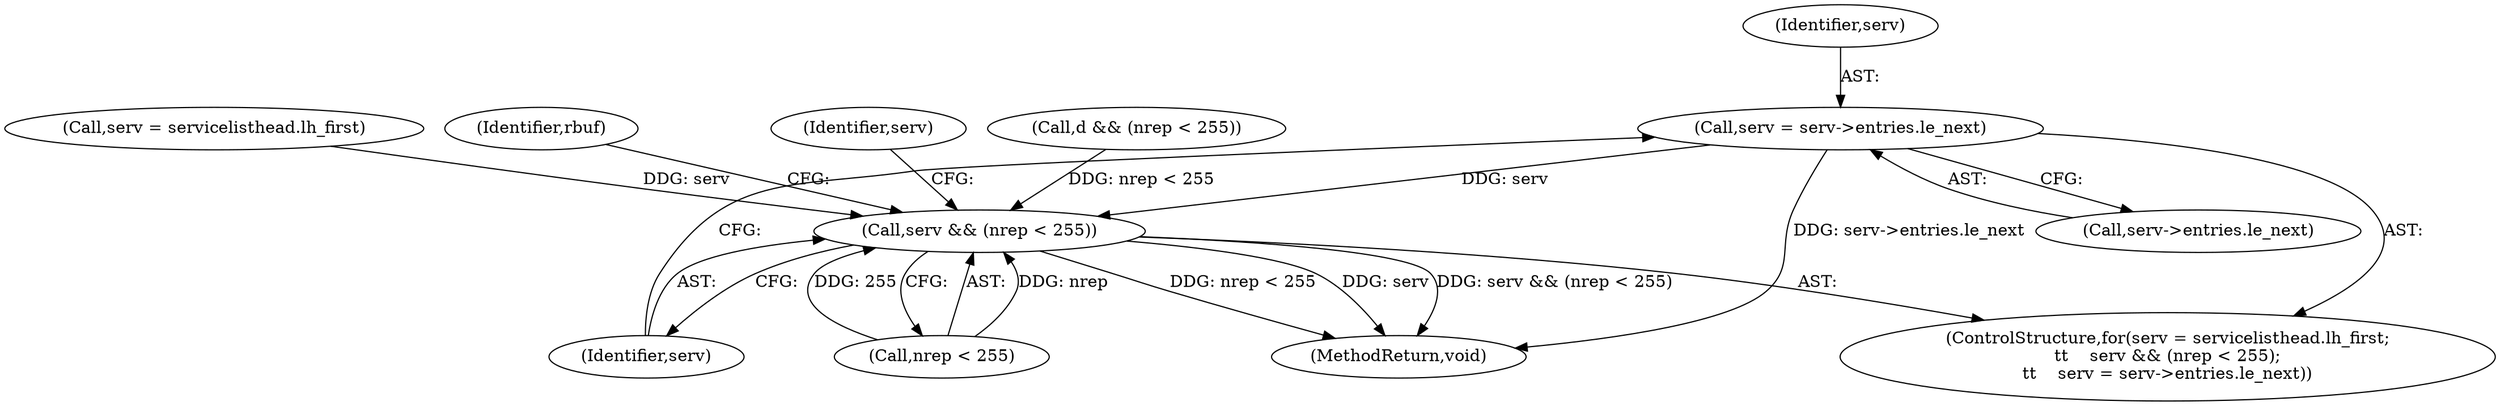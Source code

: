 digraph "0_miniupnp_b238cade9a173c6f751a34acf8ccff838a62aa47@pointer" {
"1000528" [label="(Call,serv = serv->entries.le_next)"];
"1000523" [label="(Call,serv && (nrep < 255))"];
"1000518" [label="(Call,serv = servicelisthead.lh_first)"];
"1000530" [label="(Call,serv->entries.le_next)"];
"1000517" [label="(ControlStructure,for(serv = servicelisthead.lh_first;\n\t\t    serv && (nrep < 255);\n\t\t    serv = serv->entries.le_next))"];
"1000654" [label="(Identifier,rbuf)"];
"1000523" [label="(Call,serv && (nrep < 255))"];
"1000529" [label="(Identifier,serv)"];
"1000528" [label="(Call,serv = serv->entries.le_next)"];
"1000525" [label="(Call,nrep < 255)"];
"1000541" [label="(Identifier,serv)"];
"1000306" [label="(Call,d && (nrep < 255))"];
"1001136" [label="(MethodReturn,void)"];
"1000524" [label="(Identifier,serv)"];
"1000528" -> "1000517"  [label="AST: "];
"1000528" -> "1000530"  [label="CFG: "];
"1000529" -> "1000528"  [label="AST: "];
"1000530" -> "1000528"  [label="AST: "];
"1000524" -> "1000528"  [label="CFG: "];
"1000528" -> "1001136"  [label="DDG: serv->entries.le_next"];
"1000528" -> "1000523"  [label="DDG: serv"];
"1000523" -> "1000517"  [label="AST: "];
"1000523" -> "1000524"  [label="CFG: "];
"1000523" -> "1000525"  [label="CFG: "];
"1000524" -> "1000523"  [label="AST: "];
"1000525" -> "1000523"  [label="AST: "];
"1000541" -> "1000523"  [label="CFG: "];
"1000654" -> "1000523"  [label="CFG: "];
"1000523" -> "1001136"  [label="DDG: nrep < 255"];
"1000523" -> "1001136"  [label="DDG: serv"];
"1000523" -> "1001136"  [label="DDG: serv && (nrep < 255)"];
"1000518" -> "1000523"  [label="DDG: serv"];
"1000525" -> "1000523"  [label="DDG: nrep"];
"1000525" -> "1000523"  [label="DDG: 255"];
"1000306" -> "1000523"  [label="DDG: nrep < 255"];
}

